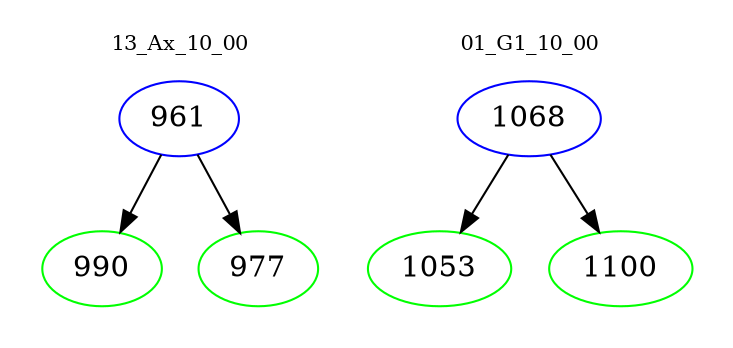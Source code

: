 digraph{
subgraph cluster_0 {
color = white
label = "13_Ax_10_00";
fontsize=10;
T0_961 [label="961", color="blue"]
T0_961 -> T0_990 [color="black"]
T0_990 [label="990", color="green"]
T0_961 -> T0_977 [color="black"]
T0_977 [label="977", color="green"]
}
subgraph cluster_1 {
color = white
label = "01_G1_10_00";
fontsize=10;
T1_1068 [label="1068", color="blue"]
T1_1068 -> T1_1053 [color="black"]
T1_1053 [label="1053", color="green"]
T1_1068 -> T1_1100 [color="black"]
T1_1100 [label="1100", color="green"]
}
}
